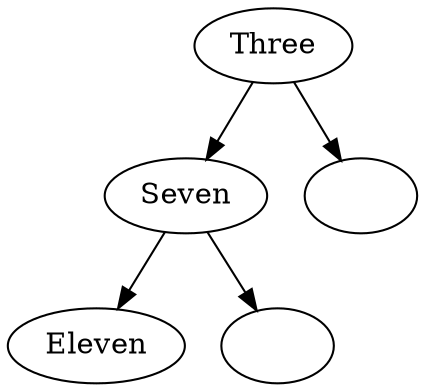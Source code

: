 digraph G {
	"Three" -> "Seven";
	node1 [label=""];
	"Three" -> "node1";

	"Seven" -> "Eleven";
	node2 [label=""];
	"Seven" -> "node2";

}
